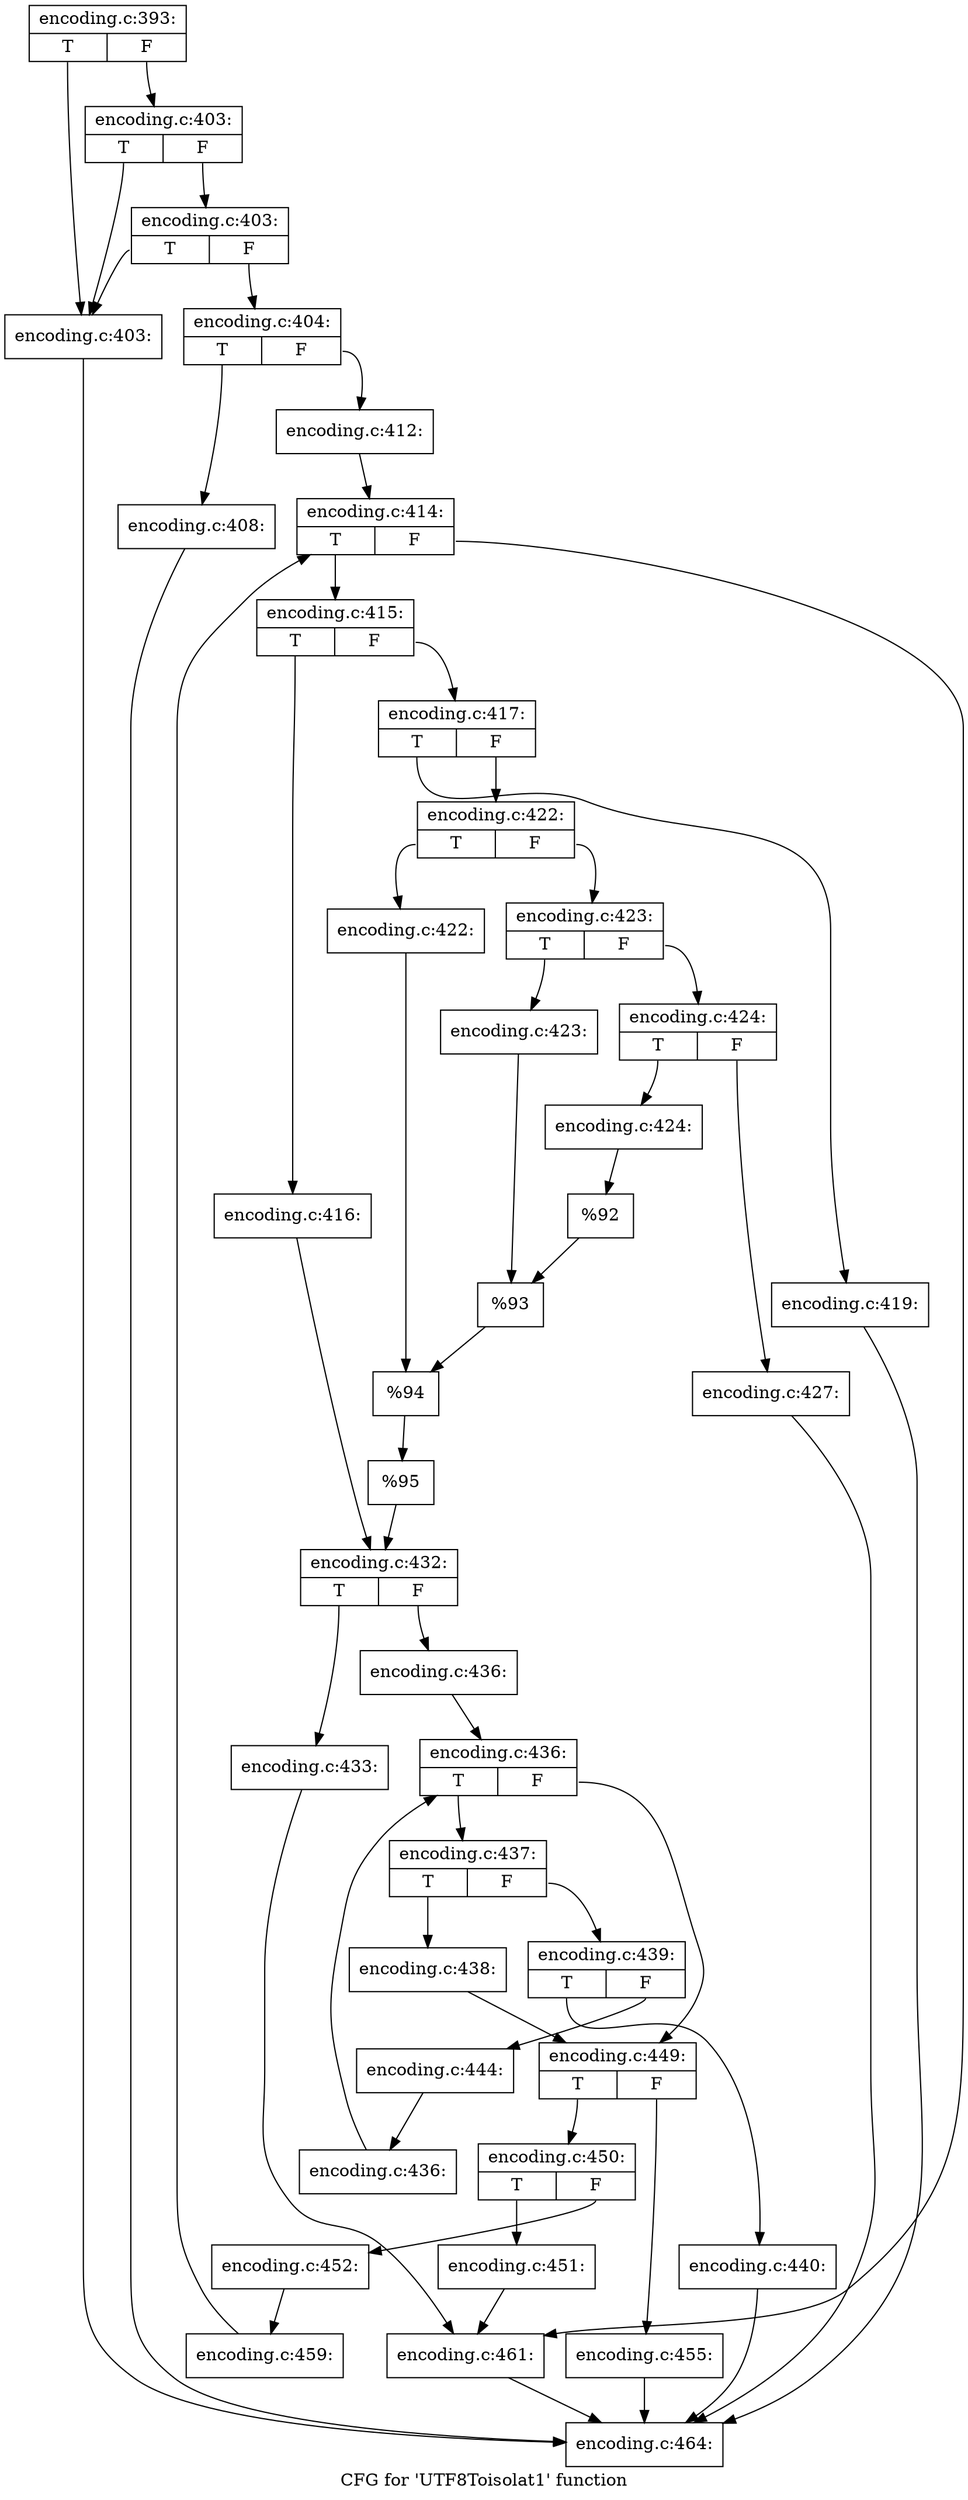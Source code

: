 digraph "CFG for 'UTF8Toisolat1' function" {
	label="CFG for 'UTF8Toisolat1' function";

	Node0x45f0fb0 [shape=record,label="{encoding.c:393:|{<s0>T|<s1>F}}"];
	Node0x45f0fb0:s0 -> Node0x45fdc40;
	Node0x45f0fb0:s1 -> Node0x45fdd60;
	Node0x45fdd60 [shape=record,label="{encoding.c:403:|{<s0>T|<s1>F}}"];
	Node0x45fdd60:s0 -> Node0x45fdc40;
	Node0x45fdd60:s1 -> Node0x45fdce0;
	Node0x45fdce0 [shape=record,label="{encoding.c:403:|{<s0>T|<s1>F}}"];
	Node0x45fdce0:s0 -> Node0x45fdc40;
	Node0x45fdce0:s1 -> Node0x45fdc90;
	Node0x45fdc40 [shape=record,label="{encoding.c:403:}"];
	Node0x45fdc40 -> Node0x45f0f20;
	Node0x45fdc90 [shape=record,label="{encoding.c:404:|{<s0>T|<s1>F}}"];
	Node0x45fdc90:s0 -> Node0x45fe6d0;
	Node0x45fdc90:s1 -> Node0x45fe720;
	Node0x45fe6d0 [shape=record,label="{encoding.c:408:}"];
	Node0x45fe6d0 -> Node0x45f0f20;
	Node0x45fe720 [shape=record,label="{encoding.c:412:}"];
	Node0x45fe720 -> Node0x45ff710;
	Node0x45ff710 [shape=record,label="{encoding.c:414:|{<s0>T|<s1>F}}"];
	Node0x45ff710:s0 -> Node0x45ffbc0;
	Node0x45ff710:s1 -> Node0x45f28b0;
	Node0x45ffbc0 [shape=record,label="{encoding.c:415:|{<s0>T|<s1>F}}"];
	Node0x45ffbc0:s0 -> Node0x4600070;
	Node0x45ffbc0:s1 -> Node0x4600110;
	Node0x4600070 [shape=record,label="{encoding.c:416:}"];
	Node0x4600070 -> Node0x46000c0;
	Node0x4600110 [shape=record,label="{encoding.c:417:|{<s0>T|<s1>F}}"];
	Node0x4600110:s0 -> Node0x46007b0;
	Node0x4600110:s1 -> Node0x4600850;
	Node0x46007b0 [shape=record,label="{encoding.c:419:}"];
	Node0x46007b0 -> Node0x45f0f20;
	Node0x4600850 [shape=record,label="{encoding.c:422:|{<s0>T|<s1>F}}"];
	Node0x4600850:s0 -> Node0x4601710;
	Node0x4600850:s1 -> Node0x46017b0;
	Node0x4601710 [shape=record,label="{encoding.c:422:}"];
	Node0x4601710 -> Node0x4601760;
	Node0x46017b0 [shape=record,label="{encoding.c:423:|{<s0>T|<s1>F}}"];
	Node0x46017b0:s0 -> Node0x4601f70;
	Node0x46017b0:s1 -> Node0x4602010;
	Node0x4601f70 [shape=record,label="{encoding.c:423:}"];
	Node0x4601f70 -> Node0x4601fc0;
	Node0x4602010 [shape=record,label="{encoding.c:424:|{<s0>T|<s1>F}}"];
	Node0x4602010:s0 -> Node0x4602810;
	Node0x4602010:s1 -> Node0x46028b0;
	Node0x4602810 [shape=record,label="{encoding.c:424:}"];
	Node0x4602810 -> Node0x4602860;
	Node0x46028b0 [shape=record,label="{encoding.c:427:}"];
	Node0x46028b0 -> Node0x45f0f20;
	Node0x4602860 [shape=record,label="{%92}"];
	Node0x4602860 -> Node0x4601fc0;
	Node0x4601fc0 [shape=record,label="{%93}"];
	Node0x4601fc0 -> Node0x4601760;
	Node0x4601760 [shape=record,label="{%94}"];
	Node0x4601760 -> Node0x4600800;
	Node0x4600800 [shape=record,label="{%95}"];
	Node0x4600800 -> Node0x46000c0;
	Node0x46000c0 [shape=record,label="{encoding.c:432:|{<s0>T|<s1>F}}"];
	Node0x46000c0:s0 -> Node0x45f63f0;
	Node0x46000c0:s1 -> Node0x45f6440;
	Node0x45f63f0 [shape=record,label="{encoding.c:433:}"];
	Node0x45f63f0 -> Node0x45f28b0;
	Node0x45f6440 [shape=record,label="{encoding.c:436:}"];
	Node0x45f6440 -> Node0x45f6ba0;
	Node0x45f6ba0 [shape=record,label="{encoding.c:436:|{<s0>T|<s1>F}}"];
	Node0x45f6ba0:s0 -> Node0x45ff930;
	Node0x45f6ba0:s1 -> Node0x45f6b10;
	Node0x45ff930 [shape=record,label="{encoding.c:437:|{<s0>T|<s1>F}}"];
	Node0x45ff930:s0 -> Node0x4605ca0;
	Node0x45ff930:s1 -> Node0x4605cf0;
	Node0x4605ca0 [shape=record,label="{encoding.c:438:}"];
	Node0x4605ca0 -> Node0x45f6b10;
	Node0x4605cf0 [shape=record,label="{encoding.c:439:|{<s0>T|<s1>F}}"];
	Node0x4605cf0:s0 -> Node0x4606080;
	Node0x4605cf0:s1 -> Node0x46060d0;
	Node0x4606080 [shape=record,label="{encoding.c:440:}"];
	Node0x4606080 -> Node0x45f0f20;
	Node0x46060d0 [shape=record,label="{encoding.c:444:}"];
	Node0x46060d0 -> Node0x45f7000;
	Node0x45f7000 [shape=record,label="{encoding.c:436:}"];
	Node0x45f7000 -> Node0x45f6ba0;
	Node0x45f6b10 [shape=record,label="{encoding.c:449:|{<s0>T|<s1>F}}"];
	Node0x45f6b10:s0 -> Node0x4607ba0;
	Node0x45f6b10:s1 -> Node0x4607c40;
	Node0x4607ba0 [shape=record,label="{encoding.c:450:|{<s0>T|<s1>F}}"];
	Node0x4607ba0:s0 -> Node0x4608040;
	Node0x4607ba0:s1 -> Node0x4608090;
	Node0x4608040 [shape=record,label="{encoding.c:451:}"];
	Node0x4608040 -> Node0x45f28b0;
	Node0x4608090 [shape=record,label="{encoding.c:452:}"];
	Node0x4608090 -> Node0x4607bf0;
	Node0x4607c40 [shape=record,label="{encoding.c:455:}"];
	Node0x4607c40 -> Node0x45f0f20;
	Node0x4607bf0 [shape=record,label="{encoding.c:459:}"];
	Node0x4607bf0 -> Node0x45ff710;
	Node0x45f28b0 [shape=record,label="{encoding.c:461:}"];
	Node0x45f28b0 -> Node0x45f0f20;
	Node0x45f0f20 [shape=record,label="{encoding.c:464:}"];
}
